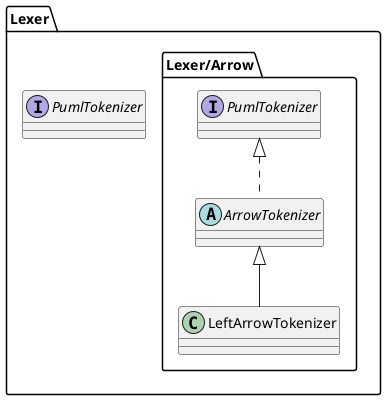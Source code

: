 @startuml
package Lexer {
    interface PumlTokenizer
    package Lexer/Arrow {
        abstract class ArrowTokenizer implements PumlTokenizer
        class LeftArrowTokenizer extends ArrowTokenizer
    }
}
@enduml